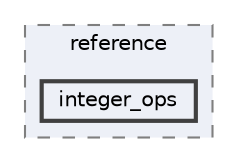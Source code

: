 digraph "Arduino/GetStartedWithMachineLearningOnArduino/tflite-micro-main/tensorflow/lite/kernels/internal/reference/integer_ops"
{
 // LATEX_PDF_SIZE
  bgcolor="transparent";
  edge [fontname=Helvetica,fontsize=10,labelfontname=Helvetica,labelfontsize=10];
  node [fontname=Helvetica,fontsize=10,shape=box,height=0.2,width=0.4];
  compound=true
  subgraph clusterdir_a1d0b4055bf7fa18cc1e4261f35f77f2 {
    graph [ bgcolor="#edf0f7", pencolor="grey50", label="reference", fontname=Helvetica,fontsize=10 style="filled,dashed", URL="dir_a1d0b4055bf7fa18cc1e4261f35f77f2.html",tooltip=""]
  dir_66b605b12d5fba6ee10d60f15c0e1b23 [label="integer_ops", fillcolor="#edf0f7", color="grey25", style="filled,bold", URL="dir_66b605b12d5fba6ee10d60f15c0e1b23.html",tooltip=""];
  }
}
